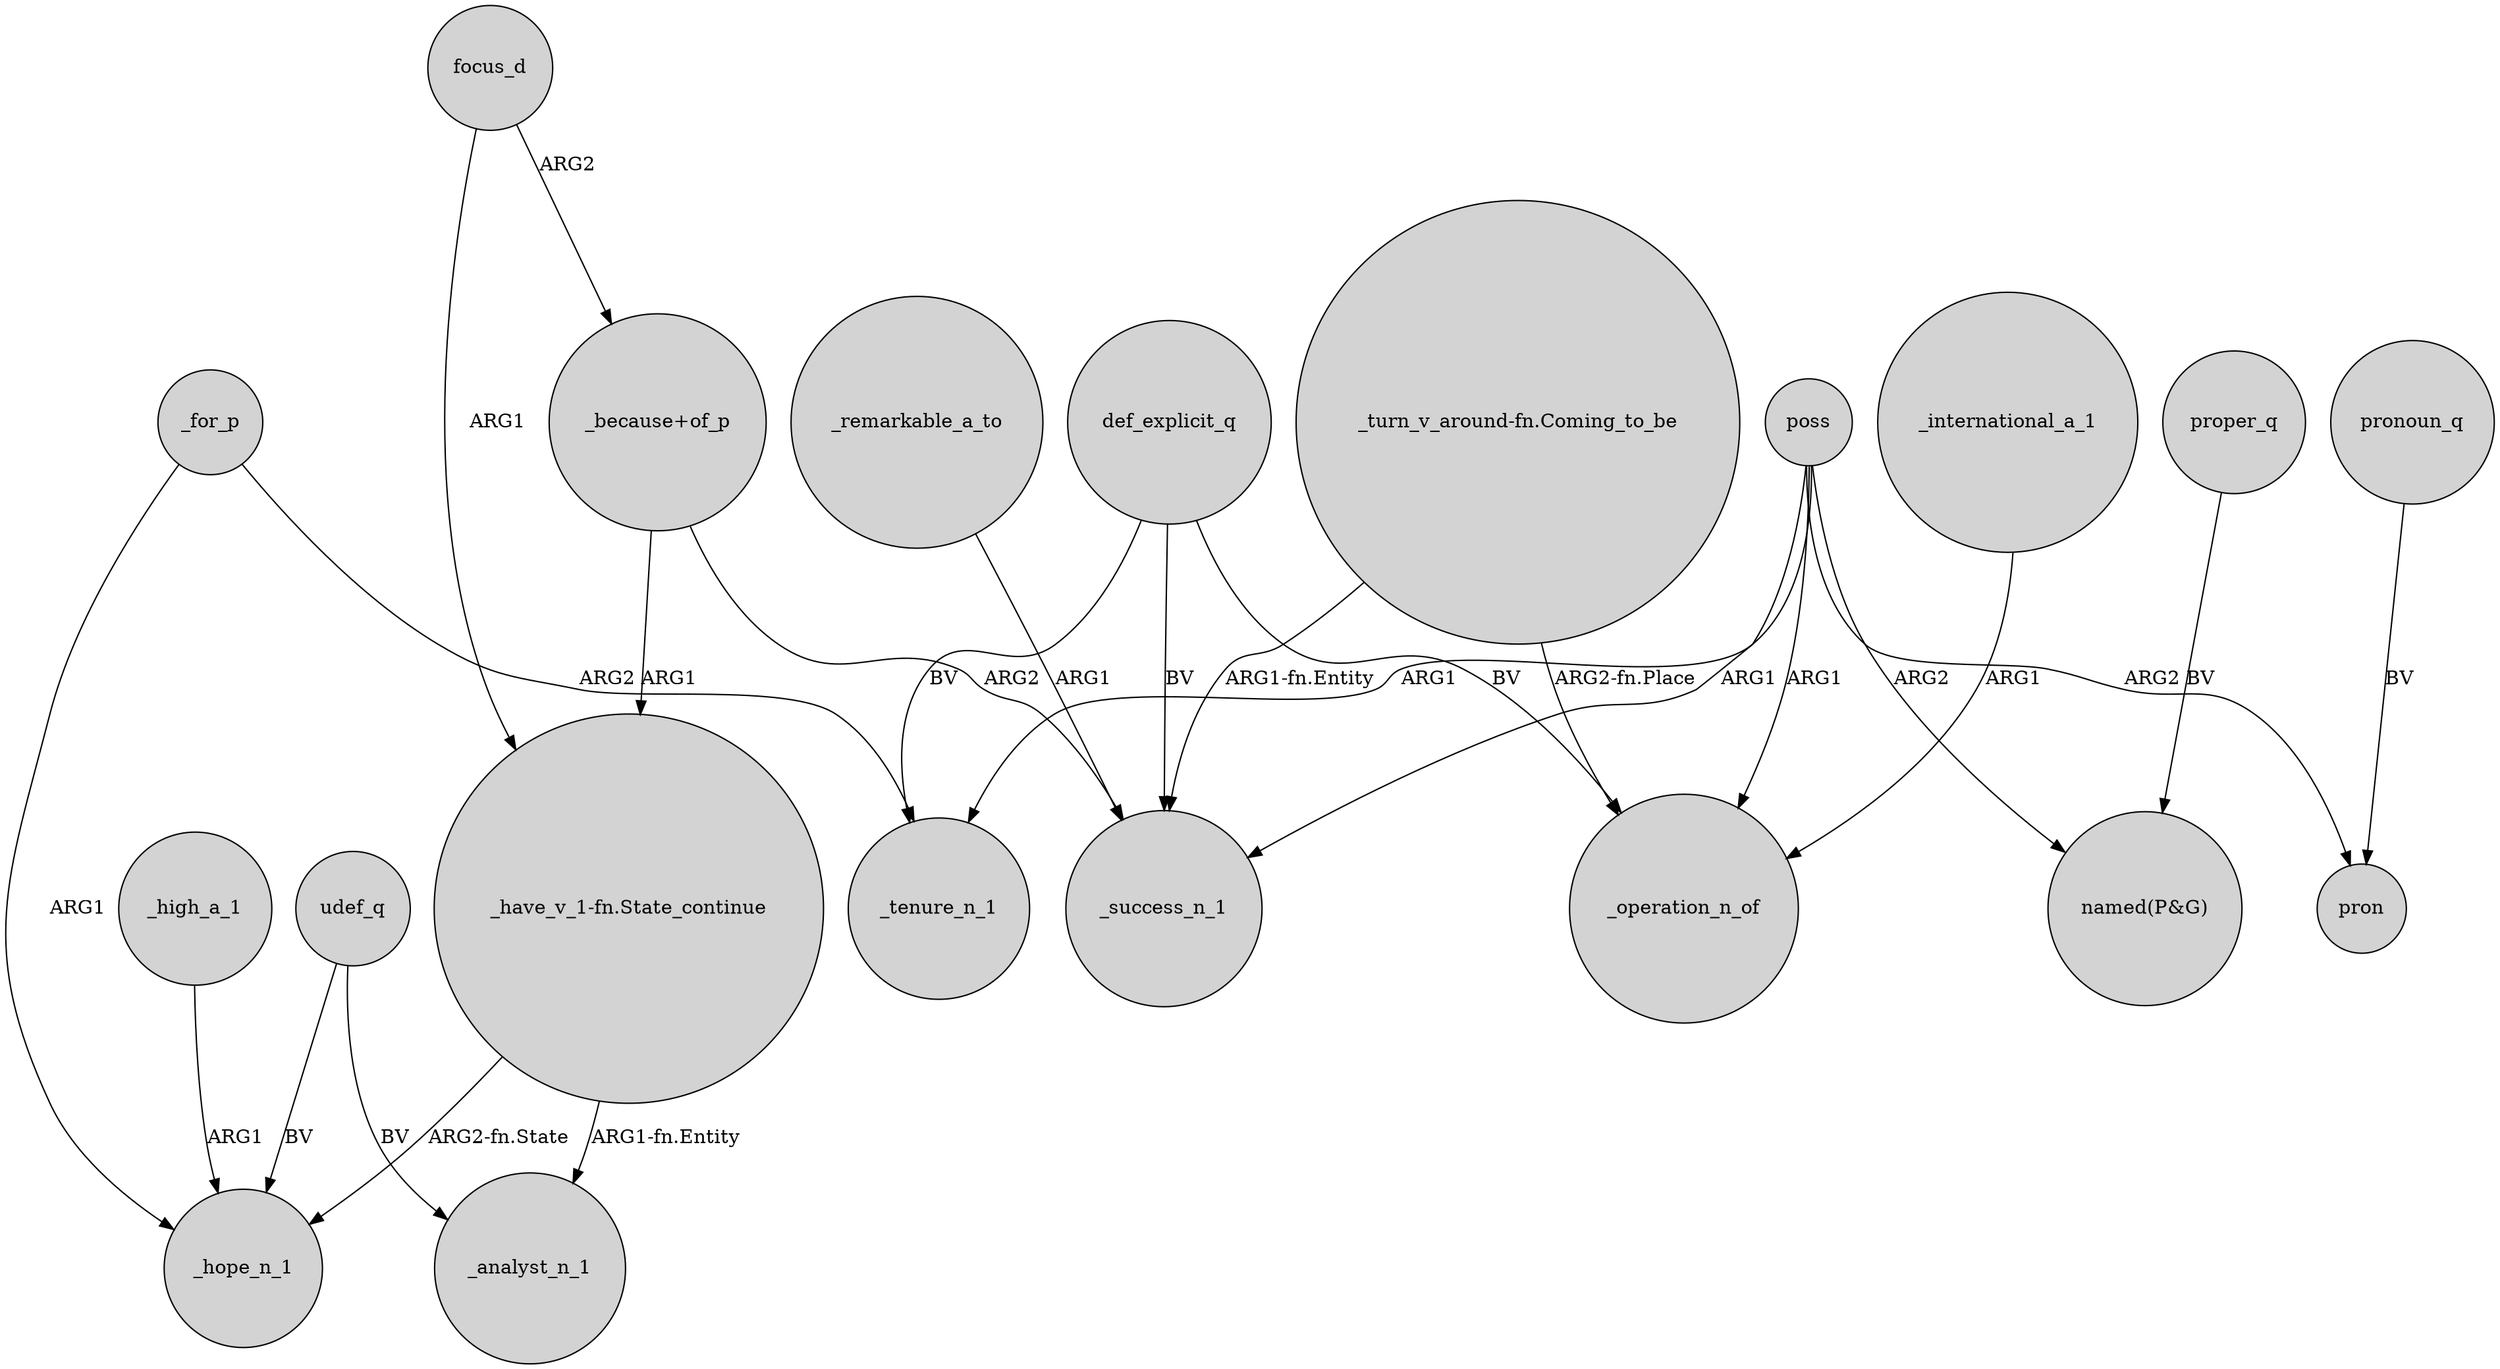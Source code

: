 digraph {
	node [shape=circle style=filled]
	"_have_v_1-fn.State_continue" -> _hope_n_1 [label="ARG2-fn.State"]
	udef_q -> _analyst_n_1 [label=BV]
	focus_d -> "_have_v_1-fn.State_continue" [label=ARG1]
	udef_q -> _hope_n_1 [label=BV]
	poss -> _operation_n_of [label=ARG1]
	"_because+of_p" -> _success_n_1 [label=ARG2]
	_remarkable_a_to -> _success_n_1 [label=ARG1]
	"_turn_v_around-fn.Coming_to_be" -> _success_n_1 [label="ARG1-fn.Entity"]
	"_have_v_1-fn.State_continue" -> _analyst_n_1 [label="ARG1-fn.Entity"]
	def_explicit_q -> _tenure_n_1 [label=BV]
	poss -> _success_n_1 [label=ARG1]
	pronoun_q -> pron [label=BV]
	poss -> pron [label=ARG2]
	_for_p -> _tenure_n_1 [label=ARG2]
	proper_q -> "named(P&G)" [label=BV]
	_high_a_1 -> _hope_n_1 [label=ARG1]
	poss -> _tenure_n_1 [label=ARG1]
	focus_d -> "_because+of_p" [label=ARG2]
	"_turn_v_around-fn.Coming_to_be" -> _operation_n_of [label="ARG2-fn.Place"]
	poss -> "named(P&G)" [label=ARG2]
	def_explicit_q -> _operation_n_of [label=BV]
	_for_p -> _hope_n_1 [label=ARG1]
	"_because+of_p" -> "_have_v_1-fn.State_continue" [label=ARG1]
	_international_a_1 -> _operation_n_of [label=ARG1]
	def_explicit_q -> _success_n_1 [label=BV]
}
